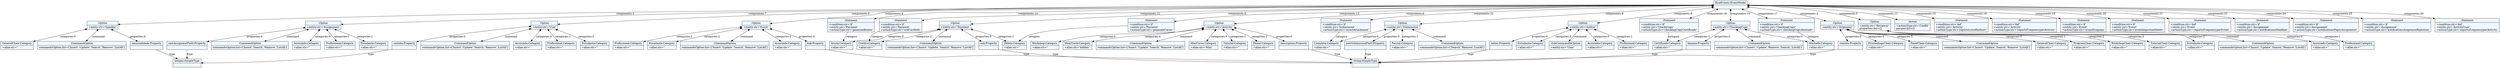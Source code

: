 
    digraph xtext {
    fontname = "Bitstream Vera Sans"
    fontsize = 8
    node[
        shape=record,
        style=filled,
        fillcolor=aliceblue
    ]
    nodesep = 0.3
    edge[dir=black,arrowtail=empty]


4434960056 -> 4435097528 [label="components:0" arrowtail=diamond dir=both]
4435097528 -> 4435097416 [label="properties:0" arrowtail=diamond dir=both]
4435097416 -> 4422802064 [label="type" ]
4422802064[label="{integer:SimpleType|}"]
4435097416[label="{contato:Property|}"]
4435097528 -> 4435097192 [label="command" arrowtail=diamond dir=both]
4435097192[label="{:CommandOption|commandsOption:list=['Insert','Update','Search','Remove','ListAll']\l}"]
4435097528 -> 4435097864 [label="categories:0" arrowtail=diamond dir=both]
4435097864[label="{Associado:Category|+alias:str=''\l}"]
4435097528 -> 4435097920 [label="categories:1" arrowtail=diamond dir=both]
4435097920[label="{Profissional:Category|+alias:str=''\l}"]
4435097528 -> 4435098032 [label="categories:2" arrowtail=diamond dir=both]
4435098032[label="{Estudante:Category|+alias:str=''\l}"]
4435097528[label="{:Option|+entity:str='User'\l}"]
4434960056 -> 4435097640 [label="components:1" arrowtail=diamond dir=both]
4435097640 -> 4435097584 [label="properties:0" arrowtail=diamond dir=both]
4435097584 -> 4422802064 [label="type" ]
4435097584[label="{nacionalidade:Property|}"]
4435097640 -> 4435098088 [label="command" arrowtail=diamond dir=both]
4435098088[label="{:CommandOption|commandsOption:list=['Insert','Update','Search','Remove','ListAll']\l}"]
4435097640 -> 4435098256 [label="categories:0" arrowtail=diamond dir=both]
4435098256[label="{GeneralChair:Category|+alias:str=''\l}"]
4435097640[label="{:Option|+entity:str='Speaker'\l}"]
4434960056 -> 4435097752 [label="components:2" arrowtail=diamond dir=both]
4435097752 -> 4435098144 [label="properties:0" arrowtail=diamond dir=both]
4435098144 -> 4422802792 [label="type" ]
4422802792[label="{string:SimpleType|}"]
4435098144[label="{contato:Property|}"]
4435097752 -> 4435098312 [label="command" arrowtail=diamond dir=both]
4435098312[label="{:CommandOption|commandsOption:list=['Insert','Update','Search','Remove','ListAll']\l}"]
4435097752 -> 4435098536 [label="categories:0" arrowtail=diamond dir=both]
4435098536[label="{GeneralChair:Category|+alias:str=''\l}"]
4435097752 -> 4435098592 [label="categories:1" arrowtail=diamond dir=both]
4435098592[label="{ProgramChair:Category|+alias:str=''\l}"]
4435097752 -> 4435098704 [label="categories:2" arrowtail=diamond dir=both]
4435098704[label="{WorkshopChair:Category|+alias:str=''\l}"]
4435097752 -> 4435098760 [label="categories:3" arrowtail=diamond dir=both]
4435098760[label="{TutorialChair:Category|+alias:str=''\l}"]
4435097752 -> 4435098816 [label="categories:4" arrowtail=diamond dir=both]
4435098816[label="{ProceedingsChair:Category|+alias:str=''\l}"]
4435097752 -> 4435098872 [label="categories:5" arrowtail=diamond dir=both]
4435098872[label="{PanelChair:Category|+alias:str=''\l}"]
4435097752[label="{:Option|+entity:str='Organizer'\l}"]
4434960056 -> 4435097976 [label="components:3" arrowtail=diamond dir=both]
4435097976 -> 4435098928 [label="command" arrowtail=diamond dir=both]
4435098928[label="{:CommandOption|commandsOption:list=['Insert','Update','Search','Remove','ListAll']\l}"]
4435097976 -> 4435098648 [label="categories:0" arrowtail=diamond dir=both]
4435098648[label="{Associado:Category|+alias:str=''\l}"]
4435097976 -> 4435099040 [label="categories:1" arrowtail=diamond dir=both]
4435099040[label="{Profissional:Category|+alias:str=''\l}"]
4435097976 -> 4435099152 [label="categories:2" arrowtail=diamond dir=both]
4435099152[label="{Estudante:Category|+alias:str=''\l}"]
4435097976[label="{:Option|+entity:str='Reviewer'\lproperties:list=[]\l}"]
4434960056 -> 4435098368 [label="components:4" arrowtail=diamond dir=both]
4435098368 -> 4435098424 [label="properties:0" arrowtail=diamond dir=both]
4435098424 -> 4422802792 [label="type" ]
4435098424[label="{link:Property|}"]
4435098368 -> 4435099208 [label="command" arrowtail=diamond dir=both]
4435099208[label="{:CommandOption|commandsOption:list=['Insert','Update','Search','Remove','ListAll']\l}"]
4435098368 -> 4435099376 [label="categories:0" arrowtail=diamond dir=both]
4435099376[label="{Associado:Category|+alias:str=''\l}"]
4435098368 -> 4435099432 [label="categories:1" arrowtail=diamond dir=both]
4435099432[label="{Profissional:Category|+alias:str=''\l}"]
4435098368 -> 4435099544 [label="categories:2" arrowtail=diamond dir=both]
4435099544[label="{Estudante:Category|+alias:str=''\l}"]
4435098368[label="{:Option|+entity:str='Event'\l}"]
4434960056 -> 4435098984 [label="components:5" arrowtail=diamond dir=both]
4435098984 -> 4435099264 [label="properties:0" arrowtail=diamond dir=both]
4435099264 -> 4422802792 [label="type" ]
4435099264[label="{ooii:Property|}"]
4435098984 -> 4435099600 [label="command" arrowtail=diamond dir=both]
4435099600[label="{:CommandOption|commandsOption:list=['Insert','Update','Search','Remove','ListAll']\l}"]
4435098984 -> 4435243192 [label="categories:0" arrowtail=diamond dir=both]
4435243192[label="{Avista:Category|+alias:str=''\l}"]
4435098984 -> 4435243248 [label="categories:1" arrowtail=diamond dir=both]
4435243248[label="{Debito:Category|+alias:str=''\l}"]
4435098984 -> 4435243360 [label="categories:2" arrowtail=diamond dir=both]
4435243360[label="{Credito:Category|+alias:str=''\l}"]
4435098984[label="{:Option|+entity:str='Payment'\l}"]
4434960056 -> 4435099096 [label="components:6" arrowtail=diamond dir=both]
4435099096 -> 4435243080 [label="properties:0" arrowtail=diamond dir=both]
4435243080 -> 4422802792 [label="type" ]
4435243080[label="{description:Property|}"]
4435099096 -> 4435243416 [label="command" arrowtail=diamond dir=both]
4435243416[label="{:CommandOption|commandsOption:list=['Insert','Update','Search','Remove','ListAll']\l}"]
4435099096 -> 4435243584 [label="categories:0" arrowtail=diamond dir=both]
4435243584[label="{MiniCurso:Category|+alias:str='Mini'\l}"]
4435099096 -> 4435243640 [label="categories:1" arrowtail=diamond dir=both]
4435243640[label="{Tutorial:Category|+alias:str=''\l}"]
4435099096 -> 4435243696 [label="categories:2" arrowtail=diamond dir=both]
4435243696[label="{Painel:Category|+alias:str=''\l}"]
4435099096 -> 4435243808 [label="categories:3" arrowtail=diamond dir=both]
4435243808[label="{Workshop:Category|+alias:str=''\l}"]
4435099096 -> 4435243864 [label="categories:4" arrowtail=diamond dir=both]
4435243864[label="{MainTrack:Category|+alias:str='hidden'\l}"]
4435099096[label="{:Option|+entity:str='Activity'\l}"]
4434960056 -> 4435099488 [label="components:7" arrowtail=diamond dir=both]
4435099488 -> 4435243472 [label="properties:0" arrowtail=diamond dir=both]
4435243472 -> 4422802064 [label="type" ]
4435243472[label="{newAssigmentField:Property|}"]
4435099488 -> 4435243920 [label="command" arrowtail=diamond dir=both]
4435243920[label="{:CommandOption|commandsOption:list=['Insert','Search','Remove','ListAll']\l}"]
4435099488 -> 4435244088 [label="categories:0" arrowtail=diamond dir=both]
4435244088[label="{Associado:Category|+alias:str=''\l}"]
4435099488 -> 4435244144 [label="categories:1" arrowtail=diamond dir=both]
4435244144[label="{Profissional:Category|+alias:str=''\l}"]
4435099488 -> 4435244256 [label="categories:2" arrowtail=diamond dir=both]
4435244256[label="{Estudante:Category|+alias:str=''\l}"]
4435099488[label="{:Option|+entity:str='Assignment'\l}"]
4434960056 -> 4435243304 [label="components:8" arrowtail=diamond dir=both]
4435243304 -> 4435243752 [label="properties:0" arrowtail=diamond dir=both]
4435243752 -> 4422802792 [label="type" ]
4435243752[label="{newSubmissionField:Property|}"]
4435243304 -> 4435244312 [label="command" arrowtail=diamond dir=both]
4435244312[label="{:CommandOption|commandsOption:list=['Search','Remove','ListAll']\l}"]
4435243304 -> 4435244480 [label="categories:0" arrowtail=diamond dir=both]
4435244480[label="{Completa:Category|+alias:str=''\l}"]
4435243304 -> 4435244536 [label="categories:1" arrowtail=diamond dir=both]
4435244536[label="{Parcial:Category|+alias:str=''\l}"]
4435243304[label="{:Option|+entity:str='Submission'\l}"]
4434960056 -> 4435243976 [label="components:9" arrowtail=diamond dir=both]
4435243976 -> 4435244368 [label="properties:0" arrowtail=diamond dir=both]
4435244368 -> 4422802792 [label="type" ]
4435244368[label="{lattes:Property|}"]
4435243976 -> 4435244648 [label="command" arrowtail=diamond dir=both]
4435244648[label="{:SubCommandInOption|+entity:str='User'\l}"]
4435243976 -> 4435244872 [label="categories:0" arrowtail=diamond dir=both]
4435244872[label="{Associado:Category|+alias:str=''\l}"]
4435243976 -> 4435244816 [label="categories:1" arrowtail=diamond dir=both]
4435244816[label="{Profissional:Category|+alias:str=''\l}"]
4435243976 -> 4435244984 [label="categories:2" arrowtail=diamond dir=both]
4435244984[label="{Estudante:Category|+alias:str=''\l}"]
4435243976[label="{:Option|+entity:str='Author'\l}"]
4434960056 -> 4435244200 [label="components:10" arrowtail=diamond dir=both]
4435244200 -> 4435244704 [label="properties:0" arrowtail=diamond dir=both]
4435244704 -> 4422802792 [label="type" ]
4435244704[label="{banana:Property|}"]
4435244200 -> 4435245040 [label="command" arrowtail=diamond dir=both]
4435245040[label="{:CommandOption|commandsOption:list=['Insert','Update','Remove','Search','ListAll']\l}"]
4435244200 -> 4435245208 [label="categories:0" arrowtail=diamond dir=both]
4435245208[label="{Atestado:Category|+alias:str=''\l}"]
4435244200 -> 4435245264 [label="categories:1" arrowtail=diamond dir=both]
4435245264[label="{Certificado:Category|+alias:str=''\l}"]
4435244200[label="{:Option|+entity:str='CheckingCopy'\l}"]
4434960056 -> 4435244592 [label="components:11" arrowtail=diamond dir=both]
4435244592[label="{:Action|+actionType:str='Conflit'\lparams:list=[]\l}"]
4434960056 -> 4435244928 [label="components:12" arrowtail=diamond dir=both]
4435244928 -> 4435243360 [label="category" ]
4435244928[label="{:Statment|+condition:str='if'\l+entity:str='Payment'\l+actionType:str='askCardInfo'\l}"]
4434960056 -> 4435245376 [label="components:13" arrowtail=diamond dir=both]
4435245376 -> 4435243248 [label="category" ]
4435245376[label="{:Statment|+condition:str='if'\l+entity:str='Payment'\l+actionType:str='generateCarne'\l}"]
4434960056 -> 4435245320 [label="components:14" arrowtail=diamond dir=both]
4435245320 -> 4435243192 [label="category" ]
4435245320[label="{:Statment|+condition:str='if'\l+entity:str='Payment'\l+actionType:str='generateBoleto'\l}"]
4434960056 -> 4435245544 [label="components:15" arrowtail=diamond dir=both]
4435245544[label="{:Statment|+condition:str='def'\l+entity:str='Activity'\l+actionType:str='reportsListofAuthors'\l}"]
4434960056 -> 4435245656 [label="components:16" arrowtail=diamond dir=both]
4435245656[label="{:Statment|+condition:str='def'\l+entity:str='Activity'\l+actionType:str='reportsFrequencyperActivity'\l}"]
4434960056 -> 4435245712 [label="components:17" arrowtail=diamond dir=both]
4435245712 -> 4435245208 [label="category" ]
4435245712[label="{:Statment|+condition:str='if'\l+entity:str='CheckingCopy'\l+actionType:str='checkingCopyAtestado'\l}"]
4434960056 -> 4435245768 [label="components:18" arrowtail=diamond dir=both]
4435245768 -> 4435245264 [label="category" ]
4435245768[label="{:Statment|+condition:str='if'\l+entity:str='CheckiCopy'\l+actionType:str='checkingCopyCertificado'\l}"]
4434960056 -> 4435245880 [label="components:19" arrowtail=diamond dir=both]
4435245880[label="{:Statment|+condition:str='if'\l+entity:str='Event'\l+actionType:str='eventProgram'\l}"]
4434960056 -> 4435245992 [label="components:20" arrowtail=diamond dir=both]
4435245992[label="{:Statment|+condition:str='if'\l+entity:str='Event'\l+actionType:str='eventImportantDates'\l}"]
4434960056 -> 4435246048 [label="components:21" arrowtail=diamond dir=both]
4435246048[label="{:Statment|+condition:str='def'\l+entity:str='Event'\l+actionType:str='reportsFrequencyperEvent'\l}"]
4434960056 -> 4435246104 [label="components:22" arrowtail=diamond dir=both]
4435246104 -> 4435244480 [label="category" ]
4435246104[label="{:Statment|+condition:str='if'\l+entity:str='Submission'\l+actionType:str='insertAttachment'\l}"]
4434960056 -> 4435246160 [label="components:23" arrowtail=diamond dir=both]
4435246160[label="{:Statment|+condition:str='if'\l+entity:str='Assignment'\l+actionType:str='notificationsDeadline'\l}"]
4434960056 -> 4435246272 [label="components:24" arrowtail=diamond dir=both]
4435246272[label="{:Statment|+condition:str='if'\l+entity:str='Assignment'\l+actionType:str='notificationsPaperAssignemnt'\l}"]
4434960056 -> 4435246328 [label="components:25" arrowtail=diamond dir=both]
4435246328[label="{:Statment|+condition:str='if'\l+entity:str='Assignment'\l+actionType:str='notificationsAceptanceRejection'\l}"]
4434960056 -> 4435246384 [label="components:26" arrowtail=diamond dir=both]
4435246384[label="{:Statment|+condition:str='def'\l+entity:str='ActivityUser'\l+actionType:str='reportsFrequencyperActivity'\l}"]
4434960056[label="{RiseEvents:EventModel|}"]

}
